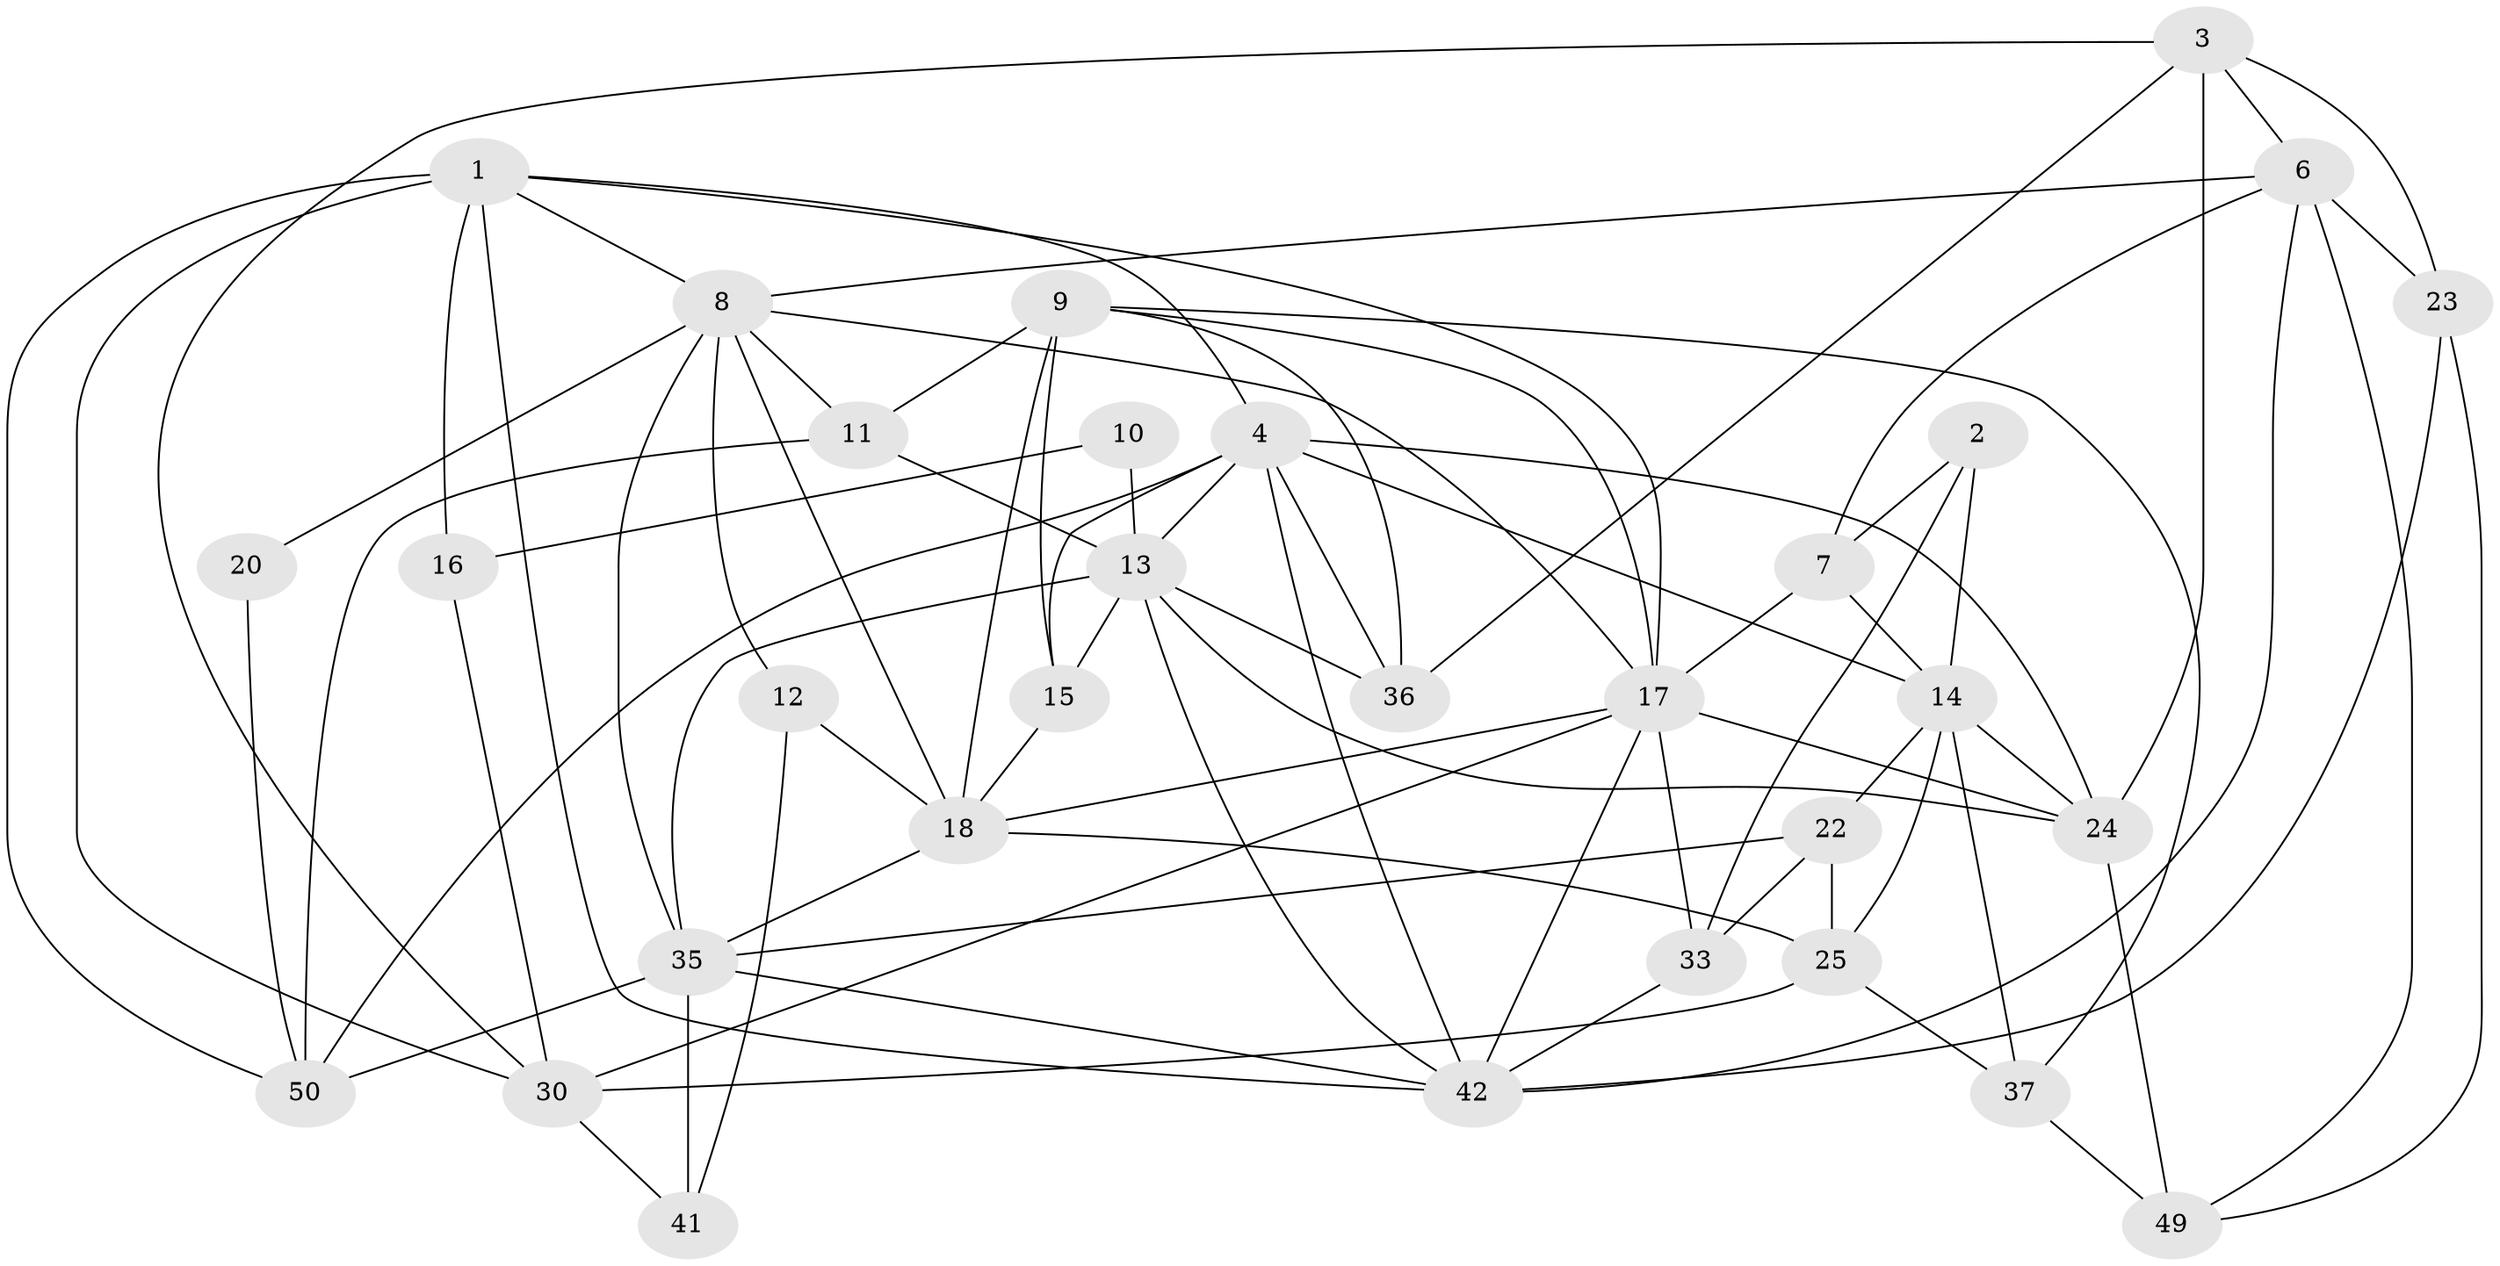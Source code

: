 // original degree distribution, {4: 0.25925925925925924, 3: 0.25925925925925924, 5: 0.14814814814814814, 2: 0.16666666666666666, 6: 0.07407407407407407, 7: 0.07407407407407407, 8: 0.018518518518518517}
// Generated by graph-tools (version 1.1) at 2025/11/02/27/25 16:11:20]
// undirected, 31 vertices, 80 edges
graph export_dot {
graph [start="1"]
  node [color=gray90,style=filled];
  1 [super="+5"];
  2;
  3 [super="+29"];
  4 [super="+34"];
  6 [super="+48"];
  7 [super="+21"];
  8 [super="+31"];
  9 [super="+27"];
  10;
  11 [super="+54"];
  12;
  13 [super="+46"];
  14 [super="+51"];
  15 [super="+40"];
  16 [super="+52"];
  17 [super="+47"];
  18 [super="+19"];
  20;
  22;
  23 [super="+45"];
  24 [super="+26"];
  25 [super="+28"];
  30 [super="+32"];
  33 [super="+38"];
  35 [super="+39"];
  36 [super="+43"];
  37;
  41;
  42 [super="+44"];
  49 [super="+53"];
  50;
  1 -- 42;
  1 -- 4;
  1 -- 8;
  1 -- 16;
  1 -- 17;
  1 -- 50;
  1 -- 30;
  2 -- 14 [weight=2];
  2 -- 7;
  2 -- 33;
  3 -- 6;
  3 -- 24;
  3 -- 36;
  3 -- 30;
  3 -- 23;
  4 -- 14;
  4 -- 50;
  4 -- 42;
  4 -- 13;
  4 -- 15;
  4 -- 24;
  4 -- 36;
  6 -- 7;
  6 -- 8;
  6 -- 49;
  6 -- 42;
  6 -- 23;
  7 -- 17;
  7 -- 14;
  8 -- 12;
  8 -- 18;
  8 -- 35;
  8 -- 20;
  8 -- 17;
  8 -- 11;
  9 -- 18;
  9 -- 17;
  9 -- 37;
  9 -- 11;
  9 -- 15;
  9 -- 36;
  10 -- 13;
  10 -- 16;
  11 -- 13;
  11 -- 50;
  12 -- 41;
  12 -- 18;
  13 -- 36;
  13 -- 15;
  13 -- 24;
  13 -- 35;
  13 -- 42;
  14 -- 37;
  14 -- 22;
  14 -- 24;
  14 -- 25;
  15 -- 18;
  16 -- 30;
  17 -- 33;
  17 -- 18;
  17 -- 24;
  17 -- 42;
  17 -- 30;
  18 -- 35;
  18 -- 25;
  20 -- 50;
  22 -- 35;
  22 -- 33;
  22 -- 25;
  23 -- 49;
  23 -- 42;
  24 -- 49 [weight=2];
  25 -- 30;
  25 -- 37;
  30 -- 41;
  33 -- 42;
  35 -- 50;
  35 -- 41;
  35 -- 42;
  37 -- 49;
}
